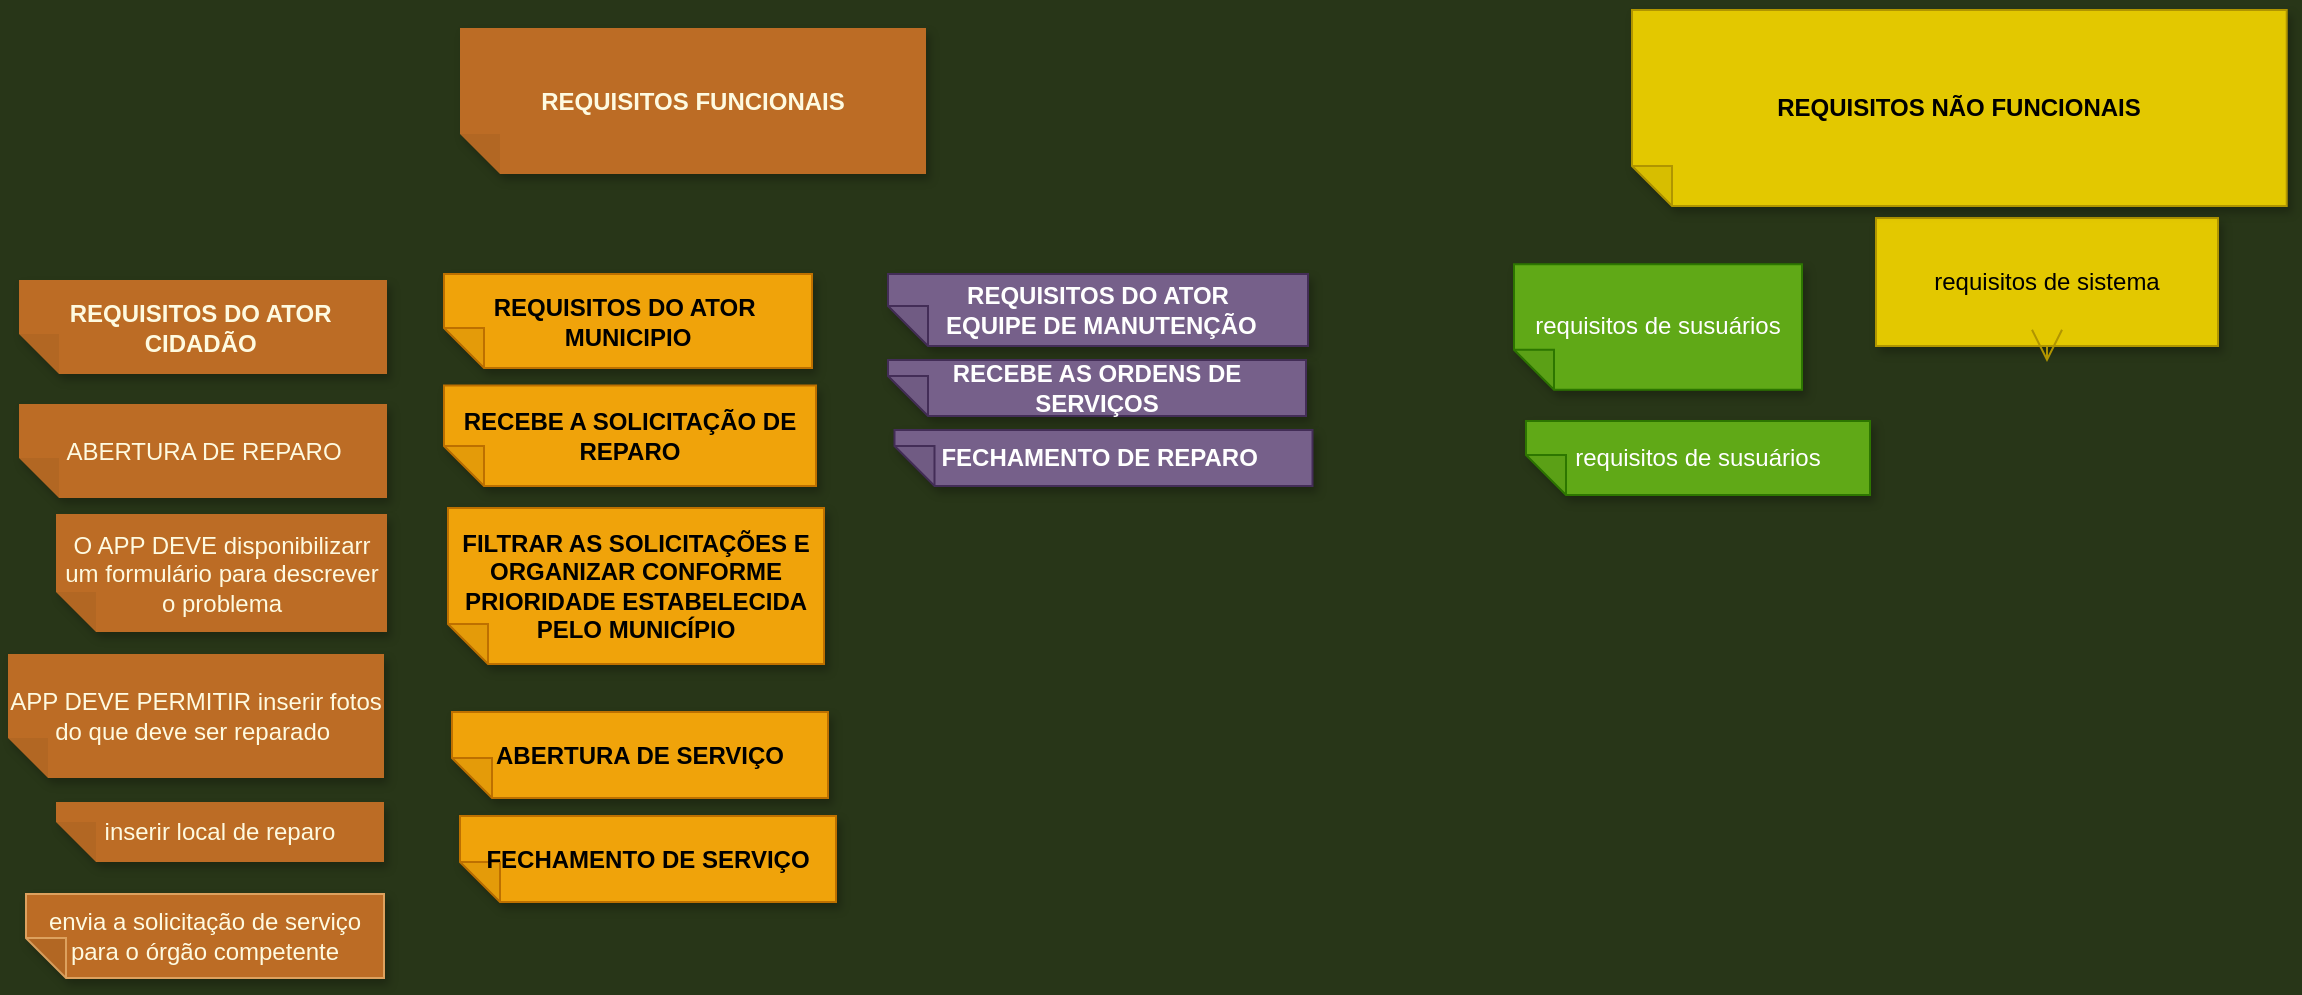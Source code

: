 <mxfile version="20.2.8" type="github">
  <diagram id="33-x3izG2sY_xsUPlSyk" name="Página-1">
    <mxGraphModel dx="1967" dy="1093" grid="0" gridSize="10" guides="1" tooltips="1" connect="1" arrows="1" fold="1" page="0" pageScale="1" pageWidth="827" pageHeight="1169" background="#283618" math="0" shadow="0">
      <root>
        <mxCell id="0" />
        <mxCell id="1" parent="0" />
        <mxCell id="I8iXI1FxNK-G85cXIj4k-1" value="&lt;b&gt;REQUISITOS FUNCIONAIS&lt;/b&gt;" style="shape=note;whiteSpace=wrap;html=1;backgroundOutline=1;fontColor=#FEFAE0;darkOpacity=0.05;fillColor=#BC6C25;strokeColor=none;fillStyle=solid;direction=west;gradientDirection=north;shadow=1;size=20;pointerEvents=1;hachureGap=4;" vertex="1" parent="1">
          <mxGeometry x="60" y="-225" width="233" height="73" as="geometry" />
        </mxCell>
        <mxCell id="I8iXI1FxNK-G85cXIj4k-3" value="APP DEVE PERMITIR inserir fotos do que deve ser reparado&amp;nbsp;" style="shape=note;whiteSpace=wrap;html=1;backgroundOutline=1;fontColor=#FEFAE0;darkOpacity=0.05;fillColor=#BC6C25;strokeColor=none;fillStyle=solid;direction=west;gradientDirection=north;shadow=1;size=20;pointerEvents=1;hachureGap=4;" vertex="1" parent="1">
          <mxGeometry x="-166" y="88" width="188" height="62" as="geometry" />
        </mxCell>
        <mxCell id="I8iXI1FxNK-G85cXIj4k-4" value="ABERTURA DE REPARO&lt;br&gt;" style="shape=note;whiteSpace=wrap;html=1;backgroundOutline=1;fontColor=#FEFAE0;darkOpacity=0.05;fillColor=#BC6C25;strokeColor=none;fillStyle=solid;direction=west;gradientDirection=north;shadow=1;size=20;pointerEvents=1;hachureGap=4;" vertex="1" parent="1">
          <mxGeometry x="-160.5" y="-37" width="184" height="47" as="geometry" />
        </mxCell>
        <mxCell id="I8iXI1FxNK-G85cXIj4k-5" value="&lt;span style=&quot;font-weight: normal;&quot;&gt;requisitos de sistema&lt;/span&gt;" style="shape=note;whiteSpace=wrap;html=1;backgroundOutline=1;fontColor=#000000;darkOpacity=0.05;fillColor=#e3c800;strokeColor=#B09500;fillStyle=solid;direction=west;gradientDirection=north;shadow=1;size=0;pointerEvents=1;hachureGap=4;fontStyle=1" vertex="1" parent="1">
          <mxGeometry x="768" y="-130" width="171" height="64" as="geometry" />
        </mxCell>
        <mxCell id="I8iXI1FxNK-G85cXIj4k-6" value="&lt;span style=&quot;font-weight: normal;&quot;&gt;requisitos de susuários&lt;/span&gt;" style="shape=note;whiteSpace=wrap;html=1;backgroundOutline=1;darkOpacity=0.05;fillStyle=solid;direction=west;gradientDirection=north;shadow=1;size=20;pointerEvents=1;hachureGap=4;fontStyle=1;fillColor=#60a917;fontColor=#ffffff;strokeColor=#2D7600;" vertex="1" parent="1">
          <mxGeometry x="587" y="-106.88" width="144" height="62.75" as="geometry" />
        </mxCell>
        <mxCell id="I8iXI1FxNK-G85cXIj4k-7" style="edgeStyle=none;curved=1;rounded=0;orthogonalLoop=1;jettySize=auto;html=1;exitX=0.5;exitY=0;exitDx=0;exitDy=0;exitPerimeter=0;strokeColor=#B09500;fontColor=#FEFAE0;endArrow=open;startSize=14;endSize=14;sourcePerimeterSpacing=8;targetPerimeterSpacing=8;fillColor=#e3c800;labelBackgroundColor=#283618;" edge="1" parent="1" source="I8iXI1FxNK-G85cXIj4k-5" target="I8iXI1FxNK-G85cXIj4k-5">
          <mxGeometry relative="1" as="geometry" />
        </mxCell>
        <mxCell id="I8iXI1FxNK-G85cXIj4k-10" value="inserir local de reparo" style="shape=note;whiteSpace=wrap;html=1;backgroundOutline=1;fontColor=#FEFAE0;darkOpacity=0.05;fillColor=#BC6C25;strokeColor=none;fillStyle=solid;direction=west;gradientDirection=north;shadow=1;size=20;pointerEvents=1;hachureGap=4;" vertex="1" parent="1">
          <mxGeometry x="-142" y="162" width="164" height="30" as="geometry" />
        </mxCell>
        <mxCell id="I8iXI1FxNK-G85cXIj4k-11" value="envia a solicitação de serviço para o órgão competente" style="shape=note;whiteSpace=wrap;html=1;backgroundOutline=1;darkOpacity=0.05;fillColor=#BC6C25;strokeColor=#DDA15E;fillStyle=solid;direction=west;gradientDirection=north;shadow=1;size=20;pointerEvents=1;hachureGap=4;fontColor=#FEFAE0;" vertex="1" parent="1">
          <mxGeometry x="-157" y="208" width="179" height="42" as="geometry" />
        </mxCell>
        <mxCell id="I8iXI1FxNK-G85cXIj4k-13" value="&lt;b&gt;REQUISITOS NÃO FUNCIONAIS&lt;/b&gt;" style="shape=note;whiteSpace=wrap;html=1;backgroundOutline=1;fontColor=#000000;darkOpacity=0.05;fillColor=#e3c800;strokeColor=#B09500;fillStyle=solid;direction=west;gradientDirection=north;shadow=1;size=20;pointerEvents=1;hachureGap=4;" vertex="1" parent="1">
          <mxGeometry x="646" y="-234" width="327.36" height="98" as="geometry" />
        </mxCell>
        <mxCell id="I8iXI1FxNK-G85cXIj4k-16" value="O APP DEVE disponibilizarr um formulário para descrever o problema" style="shape=note;whiteSpace=wrap;html=1;backgroundOutline=1;fontColor=#FEFAE0;darkOpacity=0.05;fillColor=#BC6C25;strokeColor=none;fillStyle=solid;direction=west;gradientDirection=north;shadow=1;size=20;pointerEvents=1;hachureGap=4;" vertex="1" parent="1">
          <mxGeometry x="-142" y="18" width="165.5" height="59" as="geometry" />
        </mxCell>
        <mxCell id="I8iXI1FxNK-G85cXIj4k-18" value="&lt;b&gt;REQUISITOS DO ATOR&amp;nbsp; CIDADÃO&amp;nbsp;&lt;/b&gt;" style="shape=note;whiteSpace=wrap;html=1;backgroundOutline=1;fontColor=#FEFAE0;darkOpacity=0.05;fillColor=#BC6C25;strokeColor=none;fillStyle=solid;direction=west;gradientDirection=north;shadow=1;size=20;pointerEvents=1;hachureGap=4;" vertex="1" parent="1">
          <mxGeometry x="-160.5" y="-99" width="184" height="47" as="geometry" />
        </mxCell>
        <mxCell id="I8iXI1FxNK-G85cXIj4k-19" value="&lt;b&gt;REQUISITOS DO ATOR&amp;nbsp; MUNICIPIO&lt;/b&gt;" style="shape=note;whiteSpace=wrap;html=1;backgroundOutline=1;fontColor=#000000;darkOpacity=0.05;fillColor=#f0a30a;strokeColor=#BD7000;fillStyle=solid;direction=west;gradientDirection=north;shadow=1;size=20;pointerEvents=1;hachureGap=4;" vertex="1" parent="1">
          <mxGeometry x="52" y="-102" width="184" height="47" as="geometry" />
        </mxCell>
        <mxCell id="I8iXI1FxNK-G85cXIj4k-21" value="&lt;b&gt;RECEBE A SOLICITAÇÃO DE REPARO&lt;/b&gt;" style="shape=note;whiteSpace=wrap;html=1;backgroundOutline=1;fontColor=#000000;darkOpacity=0.05;fillColor=#f0a30a;strokeColor=#BD7000;fillStyle=solid;direction=west;gradientDirection=north;shadow=1;size=20;pointerEvents=1;hachureGap=4;" vertex="1" parent="1">
          <mxGeometry x="52" y="-46.25" width="186" height="50.25" as="geometry" />
        </mxCell>
        <mxCell id="I8iXI1FxNK-G85cXIj4k-22" value="&lt;b&gt;FILTRAR AS SOLICITAÇÕES E ORGANIZAR CONFORME PRIORIDADE ESTABELECIDA PELO MUNICÍPIO&lt;/b&gt;" style="shape=note;whiteSpace=wrap;html=1;backgroundOutline=1;fontColor=#000000;darkOpacity=0.05;fillColor=#f0a30a;strokeColor=#BD7000;fillStyle=solid;direction=west;gradientDirection=north;shadow=1;size=20;pointerEvents=1;hachureGap=4;" vertex="1" parent="1">
          <mxGeometry x="54" y="15" width="188" height="78" as="geometry" />
        </mxCell>
        <mxCell id="I8iXI1FxNK-G85cXIj4k-23" value="&lt;b&gt;ABERTURA DE SERVIÇO&lt;/b&gt;" style="shape=note;whiteSpace=wrap;html=1;backgroundOutline=1;fontColor=#000000;darkOpacity=0.05;fillColor=#f0a30a;strokeColor=#BD7000;fillStyle=solid;direction=west;gradientDirection=north;shadow=1;size=20;pointerEvents=1;hachureGap=4;" vertex="1" parent="1">
          <mxGeometry x="56" y="117" width="188" height="43" as="geometry" />
        </mxCell>
        <mxCell id="I8iXI1FxNK-G85cXIj4k-24" value="&lt;b&gt;FECHAMENTO DE SERVIÇO&lt;/b&gt;" style="shape=note;whiteSpace=wrap;html=1;backgroundOutline=1;fontColor=#000000;darkOpacity=0.05;fillColor=#f0a30a;strokeColor=#BD7000;fillStyle=solid;direction=west;gradientDirection=north;shadow=1;size=20;pointerEvents=1;hachureGap=4;" vertex="1" parent="1">
          <mxGeometry x="60" y="169" width="188" height="43" as="geometry" />
        </mxCell>
        <mxCell id="I8iXI1FxNK-G85cXIj4k-25" value="REQUISITOS DO ATOR&lt;br&gt;&amp;nbsp;EQUIPE DE MANUTENÇÃO" style="shape=note;whiteSpace=wrap;html=1;backgroundOutline=1;fontColor=#ffffff;darkOpacity=0.05;fillColor=#76608a;strokeColor=#432D57;fillStyle=solid;direction=west;gradientDirection=north;shadow=1;size=20;pointerEvents=1;hachureGap=4;fontStyle=1" vertex="1" parent="1">
          <mxGeometry x="274" y="-102" width="210" height="36" as="geometry" />
        </mxCell>
        <mxCell id="I8iXI1FxNK-G85cXIj4k-26" value="RECEBE AS ORDENS DE SERVIÇOS" style="shape=note;whiteSpace=wrap;html=1;backgroundOutline=1;fontColor=#ffffff;darkOpacity=0.05;fillColor=#76608a;strokeColor=#432D57;fillStyle=solid;direction=west;gradientDirection=north;shadow=1;size=20;pointerEvents=1;hachureGap=4;fontStyle=1" vertex="1" parent="1">
          <mxGeometry x="274" y="-59" width="209" height="28" as="geometry" />
        </mxCell>
        <mxCell id="I8iXI1FxNK-G85cXIj4k-27" value="FECHAMENTO DE REPARO&amp;nbsp;" style="shape=note;whiteSpace=wrap;html=1;backgroundOutline=1;fontColor=#ffffff;darkOpacity=0.05;fillColor=#76608a;strokeColor=#432D57;fillStyle=solid;direction=west;gradientDirection=north;shadow=1;size=20;pointerEvents=1;hachureGap=4;fontStyle=1" vertex="1" parent="1">
          <mxGeometry x="277.25" y="-24" width="209" height="28" as="geometry" />
        </mxCell>
        <mxCell id="I8iXI1FxNK-G85cXIj4k-31" value="&lt;span style=&quot;font-weight: normal;&quot;&gt;requisitos de susuários&lt;/span&gt;" style="shape=note;whiteSpace=wrap;html=1;backgroundOutline=1;darkOpacity=0.05;fillStyle=solid;direction=west;gradientDirection=north;shadow=1;size=20;pointerEvents=1;hachureGap=4;fontStyle=1;fillColor=#60a917;fontColor=#ffffff;strokeColor=#2D7600;" vertex="1" parent="1">
          <mxGeometry x="593" y="-28.5" width="172" height="37" as="geometry" />
        </mxCell>
      </root>
    </mxGraphModel>
  </diagram>
</mxfile>
